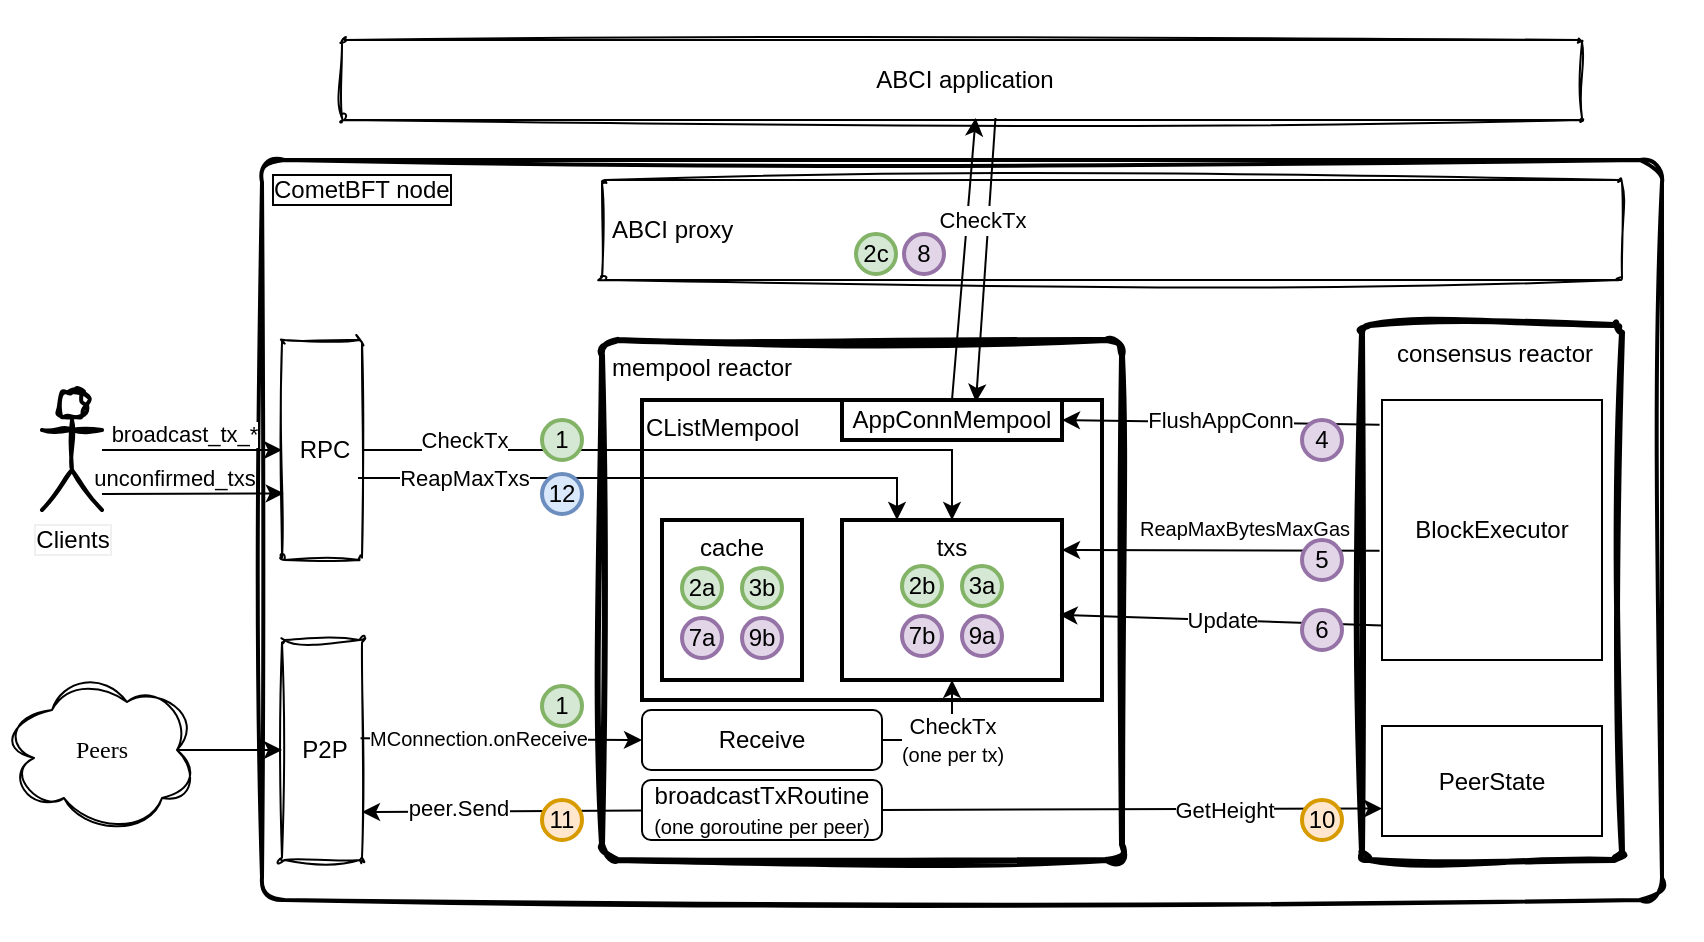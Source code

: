 <mxfile version="21.2.8" type="device" pages="3">
  <diagram name="reactor" id="nDd3NBu7DrzVwWjHYc_i">
    <mxGraphModel dx="969" dy="743" grid="1" gridSize="10" guides="1" tooltips="1" connect="1" arrows="1" fold="1" page="1" pageScale="1" pageWidth="1169" pageHeight="827" background="none" math="0" shadow="0">
      <root>
        <mxCell id="0" />
        <mxCell id="1" parent="0" />
        <mxCell id="KyxzpT4uo5lYn44TNEgI-22" value="" style="rounded=0;whiteSpace=wrap;html=1;strokeColor=none;" vertex="1" parent="1">
          <mxGeometry x="10" y="100" width="850" height="470" as="geometry" />
        </mxCell>
        <mxCell id="pB2ey-LSRrQnm8Ujkc_s-1" value="CometBFT node" style="rounded=1;whiteSpace=wrap;html=1;align=left;arcSize=3;verticalAlign=top;spacingLeft=3;fontSize=12;strokeWidth=2;labelBorderColor=default;sketch=1;curveFitting=1;jiggle=2;shadow=0;" parent="1" vertex="1">
          <mxGeometry x="140" y="180" width="700" height="370" as="geometry" />
        </mxCell>
        <mxCell id="pB2ey-LSRrQnm8Ujkc_s-3" value="consensus reactor" style="rounded=1;whiteSpace=wrap;html=1;align=center;arcSize=3;verticalAlign=top;spacingLeft=3;fontSize=12;sketch=1;curveFitting=1;jiggle=2;strokeWidth=3;" parent="1" vertex="1">
          <mxGeometry x="690" y="262.5" width="130" height="267.5" as="geometry" />
        </mxCell>
        <mxCell id="pB2ey-LSRrQnm8Ujkc_s-4" value="mempool reactor" style="rounded=1;whiteSpace=wrap;html=1;align=left;arcSize=3;verticalAlign=top;spacingLeft=3;fontSize=12;strokeWidth=3;sketch=1;curveFitting=1;jiggle=2;" parent="1" vertex="1">
          <mxGeometry x="310" y="270" width="260" height="260" as="geometry" />
        </mxCell>
        <mxCell id="pB2ey-LSRrQnm8Ujkc_s-5" value="ABCI proxy" style="rounded=1;whiteSpace=wrap;html=1;align=left;arcSize=3;verticalAlign=middle;spacingLeft=3;fontSize=12;sketch=1;curveFitting=1;jiggle=2;" parent="1" vertex="1">
          <mxGeometry x="310" y="190" width="510" height="50" as="geometry" />
        </mxCell>
        <mxCell id="pB2ey-LSRrQnm8Ujkc_s-6" value="ABCI application" style="rounded=1;whiteSpace=wrap;html=1;align=center;arcSize=3;verticalAlign=middle;spacingLeft=3;fontSize=12;sketch=1;curveFitting=1;jiggle=2;" parent="1" vertex="1">
          <mxGeometry x="180" y="120" width="620" height="40" as="geometry" />
        </mxCell>
        <mxCell id="pB2ey-LSRrQnm8Ujkc_s-7" value="P2P" style="rounded=1;whiteSpace=wrap;html=1;align=center;arcSize=3;verticalAlign=middle;spacingLeft=3;fontSize=12;sketch=1;curveFitting=1;jiggle=2;" parent="1" vertex="1">
          <mxGeometry x="150" y="420" width="40" height="110" as="geometry" />
        </mxCell>
        <mxCell id="pB2ey-LSRrQnm8Ujkc_s-15" value="" style="edgeStyle=none;rounded=0;orthogonalLoop=1;jettySize=auto;html=1;exitX=0.982;exitY=0.447;exitDx=0;exitDy=0;entryX=0;entryY=0.5;entryDx=0;entryDy=0;fontSize=12;exitPerimeter=0;" parent="1" source="pB2ey-LSRrQnm8Ujkc_s-7" target="KyxzpT4uo5lYn44TNEgI-46" edge="1">
          <mxGeometry x="-0.28" y="9" relative="1" as="geometry">
            <mxPoint as="offset" />
          </mxGeometry>
        </mxCell>
        <mxCell id="KyxzpT4uo5lYn44TNEgI-58" value="&lt;font style=&quot;font-size: 10px;&quot;&gt;MConnection.onReceive&lt;/font&gt;" style="edgeLabel;html=1;align=center;verticalAlign=middle;resizable=0;points=[];" vertex="1" connectable="0" parent="pB2ey-LSRrQnm8Ujkc_s-15">
          <mxGeometry x="-0.172" y="1" relative="1" as="geometry">
            <mxPoint as="offset" />
          </mxGeometry>
        </mxCell>
        <mxCell id="pB2ey-LSRrQnm8Ujkc_s-8" value="RPC" style="rounded=1;whiteSpace=wrap;html=1;align=center;arcSize=3;verticalAlign=middle;spacingLeft=3;fontSize=12;sketch=1;curveFitting=1;jiggle=2;" parent="1" vertex="1">
          <mxGeometry x="150" y="270" width="40" height="110" as="geometry" />
        </mxCell>
        <mxCell id="8FoLAqfVMeJ-UtqlkAoW-15" value="BlockExecutor" style="rounded=0;whiteSpace=wrap;html=1;strokeWidth=1;fontSize=12;verticalAlign=middle;" parent="1" vertex="1">
          <mxGeometry x="700" y="300" width="110" height="130" as="geometry" />
        </mxCell>
        <mxCell id="3" style="edgeStyle=none;html=1;exitX=0.875;exitY=0.5;exitDx=0;exitDy=0;exitPerimeter=0;" parent="1" source="8FoLAqfVMeJ-UtqlkAoW-21" target="pB2ey-LSRrQnm8Ujkc_s-7" edge="1">
          <mxGeometry relative="1" as="geometry" />
        </mxCell>
        <mxCell id="8FoLAqfVMeJ-UtqlkAoW-21" value="Peers" style="ellipse;shape=cloud;whiteSpace=wrap;html=1;sketch=1;strokeWidth=1;fontFamily=Verdana;fontSize=12;curveFitting=1;jiggle=2;shadow=0;" parent="1" vertex="1">
          <mxGeometry x="10" y="435" width="100" height="80" as="geometry" />
        </mxCell>
        <mxCell id="Z-3TX97-roezh0WDLD0L-6" value="1" style="ellipse;whiteSpace=wrap;html=1;aspect=fixed;sketch=0;strokeWidth=2;fontSize=12;fillColor=#d5e8d4;strokeColor=#82b366;fontStyle=0;fontColor=#000000;" parent="1" vertex="1">
          <mxGeometry x="280" y="443" width="20" height="20" as="geometry" />
        </mxCell>
        <mxCell id="2" style="edgeStyle=none;html=1;" parent="1" source="Z-3TX97-roezh0WDLD0L-26" target="pB2ey-LSRrQnm8Ujkc_s-8" edge="1">
          <mxGeometry relative="1" as="geometry" />
        </mxCell>
        <mxCell id="KyxzpT4uo5lYn44TNEgI-14" value="broadcast_tx_*" style="edgeLabel;html=1;align=center;verticalAlign=middle;resizable=0;points=[];" vertex="1" connectable="0" parent="2">
          <mxGeometry x="-0.435" y="1" relative="1" as="geometry">
            <mxPoint x="15" y="-7" as="offset" />
          </mxGeometry>
        </mxCell>
        <mxCell id="KyxzpT4uo5lYn44TNEgI-12" style="rounded=0;orthogonalLoop=1;jettySize=auto;html=1;entryX=0.022;entryY=0.697;entryDx=0;entryDy=0;entryPerimeter=0;" edge="1" parent="1" target="pB2ey-LSRrQnm8Ujkc_s-8">
          <mxGeometry relative="1" as="geometry">
            <mxPoint x="60" y="347" as="sourcePoint" />
          </mxGeometry>
        </mxCell>
        <mxCell id="KyxzpT4uo5lYn44TNEgI-13" value="unconfirmed_txs" style="edgeLabel;html=1;align=center;verticalAlign=middle;resizable=0;points=[];" vertex="1" connectable="0" parent="KyxzpT4uo5lYn44TNEgI-12">
          <mxGeometry x="-0.19" y="1" relative="1" as="geometry">
            <mxPoint x="-1" y="-7" as="offset" />
          </mxGeometry>
        </mxCell>
        <mxCell id="Z-3TX97-roezh0WDLD0L-26" value="&lt;font style=&quot;font-size: 12px;&quot;&gt;Clients&lt;/font&gt;" style="shape=umlActor;verticalLabelPosition=bottom;verticalAlign=top;html=1;outlineConnect=0;fontSize=10;labelBorderColor=#F0F0F0;labelBackgroundColor=default;sketch=1;curveFitting=1;jiggle=2;strokeWidth=2;perimeterSpacing=0;shadow=0;" parent="1" vertex="1">
          <mxGeometry x="30" y="295" width="30" height="60" as="geometry" />
        </mxCell>
        <mxCell id="Z-3TX97-roezh0WDLD0L-12" style="edgeStyle=none;rounded=0;orthogonalLoop=1;jettySize=auto;html=1;entryX=0.609;entryY=0.05;entryDx=0;entryDy=0;exitX=0.527;exitY=0.975;exitDx=0;exitDy=0;exitPerimeter=0;entryPerimeter=0;" parent="1" source="pB2ey-LSRrQnm8Ujkc_s-6" target="8FoLAqfVMeJ-UtqlkAoW-5" edge="1">
          <mxGeometry relative="1" as="geometry" />
        </mxCell>
        <mxCell id="KyxzpT4uo5lYn44TNEgI-25" value="" style="group" vertex="1" connectable="0" parent="1">
          <mxGeometry x="330" y="300" width="230" height="150" as="geometry" />
        </mxCell>
        <mxCell id="8FoLAqfVMeJ-UtqlkAoW-2" value="CListMempool" style="rounded=0;whiteSpace=wrap;html=1;strokeWidth=2;fontSize=12;verticalAlign=top;align=left;" parent="KyxzpT4uo5lYn44TNEgI-25" vertex="1">
          <mxGeometry width="230" height="150" as="geometry" />
        </mxCell>
        <mxCell id="8FoLAqfVMeJ-UtqlkAoW-5" value="AppConnMempool" style="rounded=0;whiteSpace=wrap;html=1;sketch=0;strokeWidth=2;fontSize=12;" parent="KyxzpT4uo5lYn44TNEgI-25" vertex="1">
          <mxGeometry x="100" width="110" height="20" as="geometry" />
        </mxCell>
        <mxCell id="KyxzpT4uo5lYn44TNEgI-23" value="" style="group" vertex="1" connectable="0" parent="KyxzpT4uo5lYn44TNEgI-25">
          <mxGeometry x="10" y="60" width="70" height="80" as="geometry" />
        </mxCell>
        <mxCell id="8FoLAqfVMeJ-UtqlkAoW-4" value="cache" style="rounded=0;whiteSpace=wrap;html=1;sketch=0;strokeWidth=2;fontSize=12;verticalAlign=top;" parent="KyxzpT4uo5lYn44TNEgI-23" vertex="1">
          <mxGeometry width="70" height="80" as="geometry" />
        </mxCell>
        <mxCell id="8FoLAqfVMeJ-UtqlkAoW-13" value="2a" style="ellipse;whiteSpace=wrap;html=1;aspect=fixed;sketch=0;strokeWidth=2;fontSize=12;fillColor=#d5e8d4;strokeColor=#82b366;fontStyle=0;fontColor=#000000;" parent="KyxzpT4uo5lYn44TNEgI-23" vertex="1">
          <mxGeometry x="10" y="24" width="20" height="20" as="geometry" />
        </mxCell>
        <mxCell id="Z-3TX97-roezh0WDLD0L-11" value="3b" style="ellipse;whiteSpace=wrap;html=1;aspect=fixed;sketch=0;strokeWidth=2;fontSize=12;fillColor=#d5e8d4;strokeColor=#82b366;fontStyle=0;fontColor=#000000;" parent="KyxzpT4uo5lYn44TNEgI-23" vertex="1">
          <mxGeometry x="40" y="24" width="20" height="20" as="geometry" />
        </mxCell>
        <mxCell id="Z-3TX97-roezh0WDLD0L-23" value="7a" style="ellipse;whiteSpace=wrap;html=1;aspect=fixed;sketch=0;strokeWidth=2;fontSize=12;fillColor=#e1d5e7;strokeColor=#9673a6;fontStyle=0;fontColor=#000000;" parent="KyxzpT4uo5lYn44TNEgI-23" vertex="1">
          <mxGeometry x="10" y="49" width="20" height="20" as="geometry" />
        </mxCell>
        <mxCell id="Z-3TX97-roezh0WDLD0L-30" value="9b" style="ellipse;whiteSpace=wrap;html=1;aspect=fixed;sketch=0;strokeWidth=2;fontSize=12;fillColor=#e1d5e7;strokeColor=#9673a6;fontStyle=0;fontColor=#000000;" parent="KyxzpT4uo5lYn44TNEgI-23" vertex="1">
          <mxGeometry x="40" y="49" width="20" height="20" as="geometry" />
        </mxCell>
        <mxCell id="KyxzpT4uo5lYn44TNEgI-24" value="" style="group" vertex="1" connectable="0" parent="KyxzpT4uo5lYn44TNEgI-25">
          <mxGeometry x="100" y="60" width="110" height="80" as="geometry" />
        </mxCell>
        <mxCell id="8FoLAqfVMeJ-UtqlkAoW-3" value="txs" style="rounded=0;whiteSpace=wrap;html=1;sketch=0;strokeWidth=2;fontSize=12;verticalAlign=top;" parent="KyxzpT4uo5lYn44TNEgI-24" vertex="1">
          <mxGeometry width="110" height="80" as="geometry" />
        </mxCell>
        <mxCell id="8FoLAqfVMeJ-UtqlkAoW-14" value="3a" style="ellipse;whiteSpace=wrap;html=1;aspect=fixed;sketch=0;strokeWidth=2;fontSize=12;fillColor=#d5e8d4;strokeColor=#82b366;fontStyle=0;fontColor=#000000;" parent="KyxzpT4uo5lYn44TNEgI-24" vertex="1">
          <mxGeometry x="60" y="23" width="20" height="20" as="geometry" />
        </mxCell>
        <mxCell id="Z-3TX97-roezh0WDLD0L-8" value="2b" style="ellipse;whiteSpace=wrap;html=1;aspect=fixed;sketch=0;strokeWidth=2;fontSize=12;fillColor=#d5e8d4;strokeColor=#82b366;fontStyle=0;fontColor=#000000;" parent="KyxzpT4uo5lYn44TNEgI-24" vertex="1">
          <mxGeometry x="30" y="23" width="20" height="20" as="geometry" />
        </mxCell>
        <mxCell id="Z-3TX97-roezh0WDLD0L-16" value="7b" style="ellipse;whiteSpace=wrap;html=1;aspect=fixed;sketch=0;strokeWidth=2;fontSize=12;fillColor=#e1d5e7;strokeColor=#9673a6;fontStyle=0;fontColor=#000000;" parent="KyxzpT4uo5lYn44TNEgI-24" vertex="1">
          <mxGeometry x="30" y="48" width="20" height="20" as="geometry" />
        </mxCell>
        <mxCell id="Z-3TX97-roezh0WDLD0L-18" value="9a" style="ellipse;whiteSpace=wrap;html=1;aspect=fixed;sketch=0;strokeWidth=2;fontSize=12;fillColor=#e1d5e7;strokeColor=#9673a6;fontStyle=0;fontColor=#000000;" parent="KyxzpT4uo5lYn44TNEgI-24" vertex="1">
          <mxGeometry x="60" y="48" width="20" height="20" as="geometry" />
        </mxCell>
        <mxCell id="KyxzpT4uo5lYn44TNEgI-53" style="edgeStyle=orthogonalEdgeStyle;rounded=0;orthogonalLoop=1;jettySize=auto;html=1;exitX=0.5;exitY=1;exitDx=0;exitDy=0;" edge="1" parent="KyxzpT4uo5lYn44TNEgI-24" source="8FoLAqfVMeJ-UtqlkAoW-3" target="8FoLAqfVMeJ-UtqlkAoW-3">
          <mxGeometry relative="1" as="geometry" />
        </mxCell>
        <mxCell id="KyxzpT4uo5lYn44TNEgI-28" value="" style="group" vertex="1" connectable="0" parent="1">
          <mxGeometry x="437" y="217" width="44" height="20" as="geometry" />
        </mxCell>
        <mxCell id="8FoLAqfVMeJ-UtqlkAoW-12" value="2c" style="ellipse;whiteSpace=wrap;html=1;aspect=fixed;sketch=0;strokeWidth=2;fontSize=12;fillColor=#d5e8d4;strokeColor=#82b366;fontStyle=0;fontColor=#000000;" parent="KyxzpT4uo5lYn44TNEgI-28" vertex="1">
          <mxGeometry width="20" height="20" as="geometry" />
        </mxCell>
        <mxCell id="Z-3TX97-roezh0WDLD0L-17" value="8" style="ellipse;whiteSpace=wrap;html=1;aspect=fixed;sketch=0;strokeWidth=2;fontSize=12;fillColor=#e1d5e7;strokeColor=#9673a6;fontStyle=0;fontColor=#000000;" parent="KyxzpT4uo5lYn44TNEgI-28" vertex="1">
          <mxGeometry x="24" width="20" height="20" as="geometry" />
        </mxCell>
        <mxCell id="pB2ey-LSRrQnm8Ujkc_s-20" value="&lt;font style=&quot;font-size: 11px;&quot;&gt;CheckTx&lt;/font&gt;" style="edgeStyle=none;rounded=0;orthogonalLoop=1;jettySize=auto;html=1;exitX=0.5;exitY=0;exitDx=0;exitDy=0;entryX=0.511;entryY=0.975;entryDx=0;entryDy=0;fontSize=12;entryPerimeter=0;labelBackgroundColor=default;" parent="KyxzpT4uo5lYn44TNEgI-28" source="8FoLAqfVMeJ-UtqlkAoW-5" target="pB2ey-LSRrQnm8Ujkc_s-6" edge="1">
          <mxGeometry x="0.285" y="-7" relative="1" as="geometry">
            <mxPoint as="offset" />
          </mxGeometry>
        </mxCell>
        <mxCell id="KyxzpT4uo5lYn44TNEgI-29" value="" style="group" vertex="1" connectable="0" parent="1">
          <mxGeometry x="280" y="310" width="20" height="20" as="geometry" />
        </mxCell>
        <mxCell id="Z-3TX97-roezh0WDLD0L-5" style="rounded=0;orthogonalLoop=1;jettySize=auto;html=1;exitX=1;exitY=0.5;exitDx=0;exitDy=0;entryX=0.5;entryY=0;entryDx=0;entryDy=0;edgeStyle=orthogonalEdgeStyle;" parent="KyxzpT4uo5lYn44TNEgI-29" source="pB2ey-LSRrQnm8Ujkc_s-8" target="8FoLAqfVMeJ-UtqlkAoW-3" edge="1">
          <mxGeometry relative="1" as="geometry" />
        </mxCell>
        <mxCell id="Z-3TX97-roezh0WDLD0L-28" value="&lt;font style=&quot;font-size: 11px;&quot;&gt;CheckTx&lt;/font&gt;" style="edgeLabel;html=1;align=center;verticalAlign=middle;resizable=0;points=[];fontSize=10;" parent="Z-3TX97-roezh0WDLD0L-5" vertex="1" connectable="0">
          <mxGeometry x="-0.114" y="-2" relative="1" as="geometry">
            <mxPoint x="-95" y="-7" as="offset" />
          </mxGeometry>
        </mxCell>
        <mxCell id="8FoLAqfVMeJ-UtqlkAoW-9" value="&lt;font color=&quot;#000000&quot;&gt;1&lt;/font&gt;" style="ellipse;whiteSpace=wrap;html=1;aspect=fixed;sketch=0;strokeWidth=2;fontSize=12;fillColor=#d5e8d4;strokeColor=#82b366;fontStyle=0" parent="KyxzpT4uo5lYn44TNEgI-29" vertex="1">
          <mxGeometry width="20" height="20" as="geometry" />
        </mxCell>
        <mxCell id="KyxzpT4uo5lYn44TNEgI-30" value="" style="group" vertex="1" connectable="0" parent="1">
          <mxGeometry x="280" y="339" width="177" height="21" as="geometry" />
        </mxCell>
        <mxCell id="KyxzpT4uo5lYn44TNEgI-10" style="edgeStyle=orthogonalEdgeStyle;rounded=0;orthogonalLoop=1;jettySize=auto;html=1;entryX=0.25;entryY=0;entryDx=0;entryDy=0;" edge="1" parent="KyxzpT4uo5lYn44TNEgI-30" target="8FoLAqfVMeJ-UtqlkAoW-3">
          <mxGeometry relative="1" as="geometry">
            <mxPoint x="-92" as="sourcePoint" />
            <Array as="points">
              <mxPoint x="177" />
            </Array>
          </mxGeometry>
        </mxCell>
        <mxCell id="KyxzpT4uo5lYn44TNEgI-11" value="&lt;font style=&quot;font-size: 11px;&quot;&gt;ReapMaxTxs&lt;/font&gt;" style="edgeLabel;html=1;align=center;verticalAlign=middle;resizable=0;points=[];labelBackgroundColor=default;" vertex="1" connectable="0" parent="KyxzpT4uo5lYn44TNEgI-10">
          <mxGeometry x="-0.309" y="1" relative="1" as="geometry">
            <mxPoint x="-48" y="1" as="offset" />
          </mxGeometry>
        </mxCell>
        <mxCell id="KyxzpT4uo5lYn44TNEgI-19" value="12" style="ellipse;whiteSpace=wrap;html=1;aspect=fixed;sketch=0;strokeWidth=2;fontSize=12;fillColor=#dae8fc;strokeColor=#6c8ebf;fontStyle=0;" vertex="1" parent="KyxzpT4uo5lYn44TNEgI-30">
          <mxGeometry y="-2" width="20" height="20" as="geometry" />
        </mxCell>
        <mxCell id="KyxzpT4uo5lYn44TNEgI-35" style="rounded=0;orthogonalLoop=1;jettySize=auto;html=1;exitX=1;exitY=0.5;exitDx=0;exitDy=0;entryX=0;entryY=0.75;entryDx=0;entryDy=0;" edge="1" parent="1" source="KyxzpT4uo5lYn44TNEgI-31" target="KyxzpT4uo5lYn44TNEgI-32">
          <mxGeometry relative="1" as="geometry" />
        </mxCell>
        <mxCell id="KyxzpT4uo5lYn44TNEgI-54" value="GetHeight" style="edgeLabel;html=1;align=center;verticalAlign=middle;resizable=0;points=[];" vertex="1" connectable="0" parent="KyxzpT4uo5lYn44TNEgI-35">
          <mxGeometry x="0.122" y="1" relative="1" as="geometry">
            <mxPoint x="30" y="1" as="offset" />
          </mxGeometry>
        </mxCell>
        <mxCell id="KyxzpT4uo5lYn44TNEgI-31" value="broadcastTxRoutine&lt;br&gt;&lt;font style=&quot;font-size: 10px;&quot;&gt;(one goroutine per peer)&lt;/font&gt;" style="rounded=1;whiteSpace=wrap;html=1;strokeWidth=1;fontSize=12;perimeterSpacing=0;" vertex="1" parent="1">
          <mxGeometry x="330" y="490" width="120" height="30" as="geometry" />
        </mxCell>
        <mxCell id="pB2ey-LSRrQnm8Ujkc_s-13" style="rounded=0;orthogonalLoop=1;jettySize=auto;html=1;fontSize=12;" parent="1" source="KyxzpT4uo5lYn44TNEgI-31" edge="1">
          <mxGeometry relative="1" as="geometry">
            <mxPoint x="190" y="506" as="targetPoint" />
          </mxGeometry>
        </mxCell>
        <mxCell id="KyxzpT4uo5lYn44TNEgI-57" value="peer.Send" style="edgeLabel;html=1;align=center;verticalAlign=middle;resizable=0;points=[];" vertex="1" connectable="0" parent="pB2ey-LSRrQnm8Ujkc_s-13">
          <mxGeometry x="0.315" y="-2" relative="1" as="geometry">
            <mxPoint as="offset" />
          </mxGeometry>
        </mxCell>
        <mxCell id="KyxzpT4uo5lYn44TNEgI-32" value="PeerState" style="rounded=0;whiteSpace=wrap;html=1;strokeWidth=1;fontSize=12;verticalAlign=middle;" vertex="1" parent="1">
          <mxGeometry x="700" y="463" width="110" height="55" as="geometry" />
        </mxCell>
        <mxCell id="pB2ey-LSRrQnm8Ujkc_s-10" value="&lt;font style=&quot;font-size: 10px;&quot;&gt;ReapMaxBytesMaxGas&lt;br&gt;&lt;/font&gt;" style="rounded=0;orthogonalLoop=1;jettySize=auto;html=1;fontSize=12;labelBackgroundColor=default;exitX=-0.011;exitY=0.58;exitDx=0;exitDy=0;exitPerimeter=0;" parent="1" source="8FoLAqfVMeJ-UtqlkAoW-15" edge="1">
          <mxGeometry x="-0.142" y="-11" relative="1" as="geometry">
            <mxPoint as="offset" />
            <mxPoint x="700" y="403" as="sourcePoint" />
            <mxPoint x="540" y="375" as="targetPoint" />
          </mxGeometry>
        </mxCell>
        <mxCell id="KyxzpT4uo5lYn44TNEgI-36" value="" style="group" vertex="1" connectable="0" parent="1">
          <mxGeometry x="660" y="405" width="20" height="20" as="geometry" />
        </mxCell>
        <mxCell id="pB2ey-LSRrQnm8Ujkc_s-11" value="&lt;font style=&quot;font-size: 11px;&quot;&gt;Update&lt;/font&gt;" style="rounded=0;orthogonalLoop=1;jettySize=auto;html=1;entryX=0.989;entryY=0.593;entryDx=0;entryDy=0;fontSize=12;exitX=0;exitY=0.867;exitDx=0;exitDy=0;exitPerimeter=0;entryPerimeter=0;" parent="KyxzpT4uo5lYn44TNEgI-36" source="8FoLAqfVMeJ-UtqlkAoW-15" target="8FoLAqfVMeJ-UtqlkAoW-3" edge="1">
          <mxGeometry x="0.0" relative="1" as="geometry">
            <mxPoint as="offset" />
            <mxPoint x="57.5" y="-5" as="sourcePoint" />
          </mxGeometry>
        </mxCell>
        <mxCell id="Z-3TX97-roezh0WDLD0L-14" value="6" style="ellipse;whiteSpace=wrap;html=1;aspect=fixed;sketch=0;strokeWidth=2;fontSize=12;fillColor=#e1d5e7;strokeColor=#9673a6;fontStyle=0;fontColor=#000000;" parent="KyxzpT4uo5lYn44TNEgI-36" vertex="1">
          <mxGeometry width="20" height="20" as="geometry" />
        </mxCell>
        <mxCell id="Z-3TX97-roezh0WDLD0L-25" value="11" style="ellipse;whiteSpace=wrap;html=1;aspect=fixed;sketch=0;strokeWidth=2;fontSize=12;fillColor=#ffe6cc;strokeColor=#d79b00;fontStyle=0;fontColor=#000000;" parent="1" vertex="1">
          <mxGeometry x="280" y="500" width="20" height="20" as="geometry" />
        </mxCell>
        <mxCell id="KyxzpT4uo5lYn44TNEgI-39" value="10" style="ellipse;whiteSpace=wrap;html=1;aspect=fixed;sketch=0;strokeWidth=2;fontSize=12;fillColor=#ffe6cc;strokeColor=#d79b00;fontStyle=0;fontColor=#000000;" vertex="1" parent="1">
          <mxGeometry x="660" y="500" width="20" height="20" as="geometry" />
        </mxCell>
        <mxCell id="KyxzpT4uo5lYn44TNEgI-4" value="FlushAppConn" style="rounded=0;orthogonalLoop=1;jettySize=auto;html=1;exitX=-0.011;exitY=0.095;exitDx=0;exitDy=0;entryX=1;entryY=0.5;entryDx=0;entryDy=0;exitPerimeter=0;" edge="1" parent="1" source="8FoLAqfVMeJ-UtqlkAoW-15" target="8FoLAqfVMeJ-UtqlkAoW-5">
          <mxGeometry x="0.004" y="-1" relative="1" as="geometry">
            <mxPoint as="offset" />
          </mxGeometry>
        </mxCell>
        <mxCell id="Z-3TX97-roezh0WDLD0L-27" value="5" style="ellipse;whiteSpace=wrap;html=1;aspect=fixed;sketch=0;strokeWidth=2;fontSize=12;fillColor=#e1d5e7;strokeColor=#9673a6;fontStyle=0;fontColor=#000000;" parent="1" vertex="1">
          <mxGeometry x="660" y="370" width="20" height="20" as="geometry" />
        </mxCell>
        <mxCell id="KyxzpT4uo5lYn44TNEgI-51" style="edgeStyle=orthogonalEdgeStyle;rounded=0;orthogonalLoop=1;jettySize=auto;html=1;exitX=1;exitY=0.5;exitDx=0;exitDy=0;entryX=0.5;entryY=1;entryDx=0;entryDy=0;" edge="1" parent="1" source="KyxzpT4uo5lYn44TNEgI-46" target="8FoLAqfVMeJ-UtqlkAoW-3">
          <mxGeometry relative="1" as="geometry" />
        </mxCell>
        <mxCell id="KyxzpT4uo5lYn44TNEgI-52" value="&lt;font style=&quot;&quot;&gt;CheckTx&lt;br&gt;&lt;font style=&quot;font-size: 10px;&quot;&gt;(one per tx)&lt;/font&gt;&lt;br&gt;&lt;/font&gt;" style="edgeLabel;html=1;align=center;verticalAlign=middle;resizable=0;points=[];" vertex="1" connectable="0" parent="KyxzpT4uo5lYn44TNEgI-51">
          <mxGeometry x="0.182" y="3" relative="1" as="geometry">
            <mxPoint x="3" y="3" as="offset" />
          </mxGeometry>
        </mxCell>
        <mxCell id="KyxzpT4uo5lYn44TNEgI-46" value="Receive" style="rounded=1;whiteSpace=wrap;html=1;strokeWidth=1;fontSize=12;perimeterSpacing=0;" vertex="1" parent="1">
          <mxGeometry x="330" y="455" width="120" height="30" as="geometry" />
        </mxCell>
        <mxCell id="KyxzpT4uo5lYn44TNEgI-60" value="4" style="ellipse;whiteSpace=wrap;html=1;aspect=fixed;sketch=0;strokeWidth=2;fontSize=12;fillColor=#e1d5e7;strokeColor=#9673a6;fontStyle=0;fontColor=#000000;" vertex="1" parent="1">
          <mxGeometry x="660" y="310" width="20" height="20" as="geometry" />
        </mxCell>
      </root>
    </mxGraphModel>
  </diagram>
  <diagram name="calls" id="iD7Zx1Mv8fKuaNjQjTbm">
    <mxGraphModel dx="2603" dy="771" grid="1" gridSize="10" guides="1" tooltips="1" connect="1" arrows="1" fold="1" page="1" pageScale="1" pageWidth="1169" pageHeight="827" math="0" shadow="0">
      <root>
        <mxCell id="MavVJenP02dEUgZMDQmm-0" />
        <mxCell id="MavVJenP02dEUgZMDQmm-1" parent="MavVJenP02dEUgZMDQmm-0" />
        <mxCell id="rkmamWfNRLg2-UoyodfR-4" value="switch" style="swimlane;whiteSpace=wrap;html=1;startSize=23;strokeWidth=2;strokeColor=#FF3399;" parent="MavVJenP02dEUgZMDQmm-1" vertex="1">
          <mxGeometry x="90" y="580" width="310" height="470" as="geometry" />
        </mxCell>
        <mxCell id="MavVJenP02dEUgZMDQmm-41" value="conS" style="rounded=1;whiteSpace=wrap;html=1;dashed=1;" parent="rkmamWfNRLg2-UoyodfR-4" vertex="1">
          <mxGeometry x="80" y="293.5" width="100" height="27" as="geometry" />
        </mxCell>
        <mxCell id="rkmamWfNRLg2-UoyodfR-2" value="blockchain reactor" style="swimlane;whiteSpace=wrap;html=1;startSize=23;strokeWidth=2;strokeColor=#3333FF;" parent="rkmamWfNRLg2-UoyodfR-4" vertex="1">
          <mxGeometry x="60" y="350" width="160" height="110" as="geometry" />
        </mxCell>
        <mxCell id="aBh8hX4nPhU3P_OIJ9VU-17" value="blockExec" style="rounded=1;whiteSpace=wrap;html=1;dashed=1;" parent="rkmamWfNRLg2-UoyodfR-2" vertex="1">
          <mxGeometry x="20" y="40" width="100" height="27" as="geometry" />
        </mxCell>
        <mxCell id="rkmamWfNRLg2-UoyodfR-0" value="mempool reactor (v0)" style="swimlane;whiteSpace=wrap;html=1;startSize=23;strokeWidth=2;strokeColor=#3333FF;" parent="rkmamWfNRLg2-UoyodfR-4" vertex="1">
          <mxGeometry x="60" y="40" width="150" height="160" as="geometry" />
        </mxCell>
        <mxCell id="MavVJenP02dEUgZMDQmm-44" value="config" style="rounded=1;whiteSpace=wrap;html=1;dashed=1;" parent="rkmamWfNRLg2-UoyodfR-0" vertex="1">
          <mxGeometry x="20" y="46" width="80" height="27" as="geometry" />
        </mxCell>
        <mxCell id="aBh8hX4nPhU3P_OIJ9VU-0" value="mempool" style="rounded=1;whiteSpace=wrap;html=1;dashed=1;" parent="rkmamWfNRLg2-UoyodfR-0" vertex="1">
          <mxGeometry x="20" y="84" width="80" height="27" as="geometry" />
        </mxCell>
        <mxCell id="aBh8hX4nPhU3P_OIJ9VU-1" value="ids" style="rounded=1;whiteSpace=wrap;html=1;dashed=1;" parent="rkmamWfNRLg2-UoyodfR-0" vertex="1">
          <mxGeometry x="20" y="120" width="80" height="27" as="geometry" />
        </mxCell>
        <mxCell id="MavVJenP02dEUgZMDQmm-29" value="mempool (v0)" style="swimlane;whiteSpace=wrap;html=1;strokeWidth=2;" parent="MavVJenP02dEUgZMDQmm-1" vertex="1">
          <mxGeometry x="610" y="490" width="210" height="300" as="geometry">
            <mxRectangle x="510" y="540" width="210" height="200" as="alternateBounds" />
          </mxGeometry>
        </mxCell>
        <mxCell id="MavVJenP02dEUgZMDQmm-30" value="MempoolConfig" style="swimlane;whiteSpace=wrap;html=1;" parent="MavVJenP02dEUgZMDQmm-29" vertex="1" collapsed="1">
          <mxGeometry x="10" y="30" width="120" height="30" as="geometry">
            <mxRectangle x="10" y="30" width="135" height="90" as="alternateBounds" />
          </mxGeometry>
        </mxCell>
        <mxCell id="MavVJenP02dEUgZMDQmm-31" value="CListMempool" style="swimlane;whiteSpace=wrap;html=1;" parent="MavVJenP02dEUgZMDQmm-29" vertex="1">
          <mxGeometry x="10" y="70" width="190" height="180" as="geometry">
            <mxRectangle x="10" y="70" width="120" height="30" as="alternateBounds" />
          </mxGeometry>
        </mxCell>
        <mxCell id="MavVJenP02dEUgZMDQmm-32" value="AppConnMempool" style="swimlane;whiteSpace=wrap;html=1;" parent="MavVJenP02dEUgZMDQmm-31" vertex="1">
          <mxGeometry x="15" y="30" width="145" height="40" as="geometry">
            <mxRectangle x="15" y="30" width="120" height="30" as="alternateBounds" />
          </mxGeometry>
        </mxCell>
        <mxCell id="MavVJenP02dEUgZMDQmm-33" value="txs" style="swimlane;whiteSpace=wrap;html=1;" parent="MavVJenP02dEUgZMDQmm-31" vertex="1">
          <mxGeometry x="15" y="80" width="145" height="40" as="geometry">
            <mxRectangle x="15" y="30" width="120" height="30" as="alternateBounds" />
          </mxGeometry>
        </mxCell>
        <mxCell id="MavVJenP02dEUgZMDQmm-34" value="TxCache" style="swimlane;whiteSpace=wrap;html=1;" parent="MavVJenP02dEUgZMDQmm-31" vertex="1">
          <mxGeometry x="15" y="130" width="145" height="40" as="geometry">
            <mxRectangle x="15" y="30" width="120" height="30" as="alternateBounds" />
          </mxGeometry>
        </mxCell>
        <mxCell id="MavVJenP02dEUgZMDQmm-35" value="mempoolIDs" style="swimlane;whiteSpace=wrap;html=1;" parent="MavVJenP02dEUgZMDQmm-29" vertex="1" collapsed="1">
          <mxGeometry x="10" y="263" width="120" height="30" as="geometry">
            <mxRectangle x="585" y="460" width="135" height="90" as="alternateBounds" />
          </mxGeometry>
        </mxCell>
        <mxCell id="MavVJenP02dEUgZMDQmm-39" style="rounded=0;orthogonalLoop=1;jettySize=auto;html=1;exitX=0.5;exitY=1;exitDx=0;exitDy=0;entryX=0.114;entryY=-0.003;entryDx=0;entryDy=0;endArrow=none;endFill=0;startArrow=oval;startFill=1;entryPerimeter=0;" parent="MavVJenP02dEUgZMDQmm-1" source="MavVJenP02dEUgZMDQmm-37" target="MavVJenP02dEUgZMDQmm-29" edge="1">
          <mxGeometry relative="1" as="geometry">
            <mxPoint x="470" y="527" as="targetPoint" />
          </mxGeometry>
        </mxCell>
        <mxCell id="aBh8hX4nPhU3P_OIJ9VU-24" value="Lock/Unlock, Update,&amp;nbsp;&lt;br&gt;ReapMaxBytesMaxGas, &lt;br&gt;FlushAppConn" style="edgeLabel;html=1;align=center;verticalAlign=middle;resizable=0;points=[];fontSize=11;fontFamily=Helvetica;fontColor=default;" parent="MavVJenP02dEUgZMDQmm-39" vertex="1" connectable="0">
          <mxGeometry x="-0.118" y="-1" relative="1" as="geometry">
            <mxPoint x="-2" y="19" as="offset" />
          </mxGeometry>
        </mxCell>
        <mxCell id="MavVJenP02dEUgZMDQmm-42" value="consensus/State" style="swimlane;whiteSpace=wrap;html=1;" parent="MavVJenP02dEUgZMDQmm-1" vertex="1">
          <mxGeometry x="600" y="830" width="130" height="120" as="geometry" />
        </mxCell>
        <mxCell id="rkmamWfNRLg2-UoyodfR-5" value="txNotifier" style="rounded=1;whiteSpace=wrap;html=1;dashed=1;" parent="MavVJenP02dEUgZMDQmm-42" vertex="1">
          <mxGeometry x="20" y="43" width="80" height="27" as="geometry" />
        </mxCell>
        <mxCell id="rkmamWfNRLg2-UoyodfR-1" value="consensus&amp;nbsp;reactor" style="swimlane;whiteSpace=wrap;html=1;startSize=23;strokeWidth=2;strokeColor=#3333FF;" parent="MavVJenP02dEUgZMDQmm-1" vertex="1">
          <mxGeometry x="150" y="800" width="150" height="110" as="geometry" />
        </mxCell>
        <mxCell id="rkmamWfNRLg2-UoyodfR-7" value="node" style="swimlane;whiteSpace=wrap;html=1;startSize=23;strokeWidth=2;strokeColor=#FF00FF;" parent="MavVJenP02dEUgZMDQmm-1" vertex="1">
          <mxGeometry x="90" y="211" width="310" height="203" as="geometry" />
        </mxCell>
        <mxCell id="rkmamWfNRLg2-UoyodfR-8" value="sw" style="rounded=1;whiteSpace=wrap;html=1;dashed=1;" parent="rkmamWfNRLg2-UoyodfR-7" vertex="1">
          <mxGeometry x="30" y="88" width="80" height="27" as="geometry" />
        </mxCell>
        <mxCell id="rkmamWfNRLg2-UoyodfR-9" value="mempool" style="rounded=1;whiteSpace=wrap;html=1;dashed=1;comic=0;" parent="rkmamWfNRLg2-UoyodfR-7" vertex="1">
          <mxGeometry x="30" y="39" width="80" height="27" as="geometry" />
        </mxCell>
        <mxCell id="rkmamWfNRLg2-UoyodfR-13" value="consensusState" style="rounded=1;whiteSpace=wrap;html=1;dashed=1;" parent="rkmamWfNRLg2-UoyodfR-7" vertex="1">
          <mxGeometry x="200" y="66" width="100" height="27" as="geometry" />
        </mxCell>
        <mxCell id="aBh8hX4nPhU3P_OIJ9VU-7" value="mempoolReactor" style="rounded=1;whiteSpace=wrap;html=1;dashed=1;" parent="rkmamWfNRLg2-UoyodfR-7" vertex="1">
          <mxGeometry x="30" y="142" width="100" height="27" as="geometry" />
        </mxCell>
        <mxCell id="aBh8hX4nPhU3P_OIJ9VU-22" value="..." style="rounded=1;whiteSpace=wrap;html=1;dashed=1;comic=0;" parent="rkmamWfNRLg2-UoyodfR-7" vertex="1">
          <mxGeometry x="210" y="169" width="80" height="27" as="geometry" />
        </mxCell>
        <mxCell id="aBh8hX4nPhU3P_OIJ9VU-28" value="transport" style="rounded=1;whiteSpace=wrap;html=1;dashed=1;fillStyle=solid;" parent="rkmamWfNRLg2-UoyodfR-7" vertex="1">
          <mxGeometry x="130" y="109" width="80" height="27" as="geometry" />
        </mxCell>
        <mxCell id="rkmamWfNRLg2-UoyodfR-11" style="edgeStyle=none;rounded=0;orthogonalLoop=1;jettySize=auto;html=1;exitX=0.5;exitY=1;exitDx=0;exitDy=0;entryX=0.297;entryY=-0.002;entryDx=0;entryDy=0;entryPerimeter=0;endArrow=none;endFill=0;startArrow=oval;startFill=1;" parent="MavVJenP02dEUgZMDQmm-1" source="rkmamWfNRLg2-UoyodfR-8" target="rkmamWfNRLg2-UoyodfR-4" edge="1">
          <mxGeometry relative="1" as="geometry" />
        </mxCell>
        <mxCell id="rkmamWfNRLg2-UoyodfR-12" style="edgeStyle=none;rounded=0;orthogonalLoop=1;jettySize=auto;html=1;exitX=1;exitY=0.5;exitDx=0;exitDy=0;endArrow=none;endFill=0;startArrow=oval;startFill=1;" parent="MavVJenP02dEUgZMDQmm-1" source="rkmamWfNRLg2-UoyodfR-9" target="MavVJenP02dEUgZMDQmm-29" edge="1">
          <mxGeometry relative="1" as="geometry" />
        </mxCell>
        <mxCell id="MavVJenP02dEUgZMDQmm-43" style="edgeStyle=none;rounded=0;orthogonalLoop=1;jettySize=auto;html=1;exitX=1;exitY=0.5;exitDx=0;exitDy=0;endArrow=none;endFill=0;startArrow=oval;startFill=1;entryX=0;entryY=0.5;entryDx=0;entryDy=0;" parent="MavVJenP02dEUgZMDQmm-1" source="MavVJenP02dEUgZMDQmm-44" target="MavVJenP02dEUgZMDQmm-30" edge="1">
          <mxGeometry relative="1" as="geometry" />
        </mxCell>
        <mxCell id="MavVJenP02dEUgZMDQmm-40" style="edgeStyle=none;rounded=0;orthogonalLoop=1;jettySize=auto;html=1;exitX=1;exitY=0.5;exitDx=0;exitDy=0;startArrow=oval;endArrow=none;endFill=0;startFill=1;" parent="MavVJenP02dEUgZMDQmm-1" source="MavVJenP02dEUgZMDQmm-41" target="MavVJenP02dEUgZMDQmm-42" edge="1">
          <mxGeometry relative="1" as="geometry" />
        </mxCell>
        <mxCell id="aBh8hX4nPhU3P_OIJ9VU-3" style="edgeStyle=none;rounded=0;orthogonalLoop=1;jettySize=auto;html=1;exitX=1;exitY=0.5;exitDx=0;exitDy=0;endArrow=none;endFill=0;startArrow=oval;startFill=1;entryX=0;entryY=0.5;entryDx=0;entryDy=0;" parent="MavVJenP02dEUgZMDQmm-1" source="aBh8hX4nPhU3P_OIJ9VU-0" target="MavVJenP02dEUgZMDQmm-31" edge="1">
          <mxGeometry relative="1" as="geometry">
            <mxPoint x="260" y="633.5" as="sourcePoint" />
            <mxPoint x="490" y="582" as="targetPoint" />
          </mxGeometry>
        </mxCell>
        <mxCell id="aBh8hX4nPhU3P_OIJ9VU-30" value="CheckTx" style="edgeLabel;html=1;align=center;verticalAlign=middle;resizable=0;points=[];fontSize=11;fontFamily=Helvetica;fontColor=default;" parent="aBh8hX4nPhU3P_OIJ9VU-3" vertex="1" connectable="0">
          <mxGeometry x="0.12" y="1" relative="1" as="geometry">
            <mxPoint as="offset" />
          </mxGeometry>
        </mxCell>
        <mxCell id="aBh8hX4nPhU3P_OIJ9VU-4" style="edgeStyle=none;rounded=0;orthogonalLoop=1;jettySize=auto;html=1;exitX=1;exitY=0.5;exitDx=0;exitDy=0;endArrow=none;endFill=0;startArrow=oval;startFill=1;entryX=0;entryY=0.5;entryDx=0;entryDy=0;" parent="MavVJenP02dEUgZMDQmm-1" source="aBh8hX4nPhU3P_OIJ9VU-1" target="MavVJenP02dEUgZMDQmm-35" edge="1">
          <mxGeometry relative="1" as="geometry">
            <mxPoint x="260" y="673.5" as="sourcePoint" />
            <mxPoint x="490" y="697" as="targetPoint" />
          </mxGeometry>
        </mxCell>
        <mxCell id="aBh8hX4nPhU3P_OIJ9VU-31" value="GetForPeer" style="edgeLabel;html=1;align=center;verticalAlign=middle;resizable=0;points=[];fontSize=11;fontFamily=Helvetica;fontColor=default;" parent="aBh8hX4nPhU3P_OIJ9VU-4" vertex="1" connectable="0">
          <mxGeometry x="-0.184" y="-1" relative="1" as="geometry">
            <mxPoint as="offset" />
          </mxGeometry>
        </mxCell>
        <mxCell id="rkmamWfNRLg2-UoyodfR-6" style="edgeStyle=none;rounded=0;orthogonalLoop=1;jettySize=auto;html=1;exitX=0.5;exitY=0;exitDx=0;exitDy=0;endArrow=none;endFill=0;startArrow=oval;startFill=1;entryX=0.5;entryY=1;entryDx=0;entryDy=0;" parent="MavVJenP02dEUgZMDQmm-1" source="rkmamWfNRLg2-UoyodfR-5" target="MavVJenP02dEUgZMDQmm-29" edge="1">
          <mxGeometry relative="1" as="geometry">
            <mxPoint x="670" y="773" as="targetPoint" />
          </mxGeometry>
        </mxCell>
        <mxCell id="aBh8hX4nPhU3P_OIJ9VU-33" value="TxsAvailable" style="edgeLabel;html=1;align=center;verticalAlign=middle;resizable=0;points=[];fontSize=11;fontFamily=Helvetica;fontColor=default;" parent="rkmamWfNRLg2-UoyodfR-6" vertex="1" connectable="0">
          <mxGeometry x="0.449" relative="1" as="geometry">
            <mxPoint as="offset" />
          </mxGeometry>
        </mxCell>
        <mxCell id="aBh8hX4nPhU3P_OIJ9VU-5" value="only used by ConfigureRPC to set the Environment, and for testing" style="shape=callout;whiteSpace=wrap;html=1;perimeter=calloutPerimeter;strokeWidth=0;position2=0.87;rotation=0;fillColor=#fff2cc;strokeColor=#d6b656;size=50;position=0.6;base=9;comic=0;noLabel=0;labelPadding=0;direction=north;" parent="MavVJenP02dEUgZMDQmm-1" vertex="1">
          <mxGeometry x="-50" y="260" width="170" height="50" as="geometry" />
        </mxCell>
        <mxCell id="aBh8hX4nPhU3P_OIJ9VU-9" style="edgeStyle=none;shape=connector;rounded=0;orthogonalLoop=1;jettySize=auto;html=1;exitX=0.5;exitY=1;exitDx=0;exitDy=0;labelBackgroundColor=default;strokeColor=default;fontFamily=Helvetica;fontSize=11;fontColor=default;startArrow=oval;startFill=1;endArrow=none;endFill=0;opacity=50;dashed=1;" parent="MavVJenP02dEUgZMDQmm-1" source="aBh8hX4nPhU3P_OIJ9VU-7" target="rkmamWfNRLg2-UoyodfR-0" edge="1">
          <mxGeometry relative="1" as="geometry" />
        </mxCell>
        <mxCell id="aBh8hX4nPhU3P_OIJ9VU-12" value="not used" style="shape=callout;whiteSpace=wrap;html=1;perimeter=calloutPerimeter;strokeWidth=0;position2=0.33;rotation=0;fillColor=#fff2cc;strokeColor=#d6b656;size=50;position=0.33;base=12;comic=0;noLabel=0;labelPadding=3;direction=north;align=center;verticalAlign=middle;portConstraintRotation=0;portConstraint=none;allowArrows=1;fixDash=0;collapsible=0;movableLabel=1;" parent="MavVJenP02dEUgZMDQmm-1" vertex="1">
          <mxGeometry x="-50" y="350" width="170" height="30" as="geometry">
            <mxPoint x="-6" y="-6" as="offset" />
          </mxGeometry>
        </mxCell>
        <mxCell id="aBh8hX4nPhU3P_OIJ9VU-15" style="edgeStyle=none;shape=connector;rounded=0;orthogonalLoop=1;jettySize=auto;html=1;exitX=0.75;exitY=1;exitDx=0;exitDy=0;entryX=0;entryY=0;entryDx=0;entryDy=0;labelBackgroundColor=default;strokeColor=default;fontFamily=Helvetica;fontSize=11;fontColor=default;startArrow=oval;startFill=1;endArrow=none;endFill=0;opacity=50;dashed=1;" parent="MavVJenP02dEUgZMDQmm-1" source="rkmamWfNRLg2-UoyodfR-13" target="MavVJenP02dEUgZMDQmm-42" edge="1">
          <mxGeometry relative="1" as="geometry" />
        </mxCell>
        <mxCell id="aBh8hX4nPhU3P_OIJ9VU-18" style="edgeStyle=none;shape=connector;rounded=0;orthogonalLoop=1;jettySize=auto;html=1;exitX=1;exitY=0.5;exitDx=0;exitDy=0;entryX=0;entryY=0.75;entryDx=0;entryDy=0;labelBackgroundColor=default;strokeColor=default;fontFamily=Helvetica;fontSize=11;fontColor=default;startArrow=oval;startFill=1;endArrow=none;endFill=0;" parent="MavVJenP02dEUgZMDQmm-1" source="aBh8hX4nPhU3P_OIJ9VU-17" target="MavVJenP02dEUgZMDQmm-36" edge="1">
          <mxGeometry relative="1" as="geometry" />
        </mxCell>
        <mxCell id="aBh8hX4nPhU3P_OIJ9VU-19" value="Environment" style="swimlane;whiteSpace=wrap;html=1;startSize=23;" parent="MavVJenP02dEUgZMDQmm-1" vertex="1">
          <mxGeometry x="485" y="214" width="310" height="96" as="geometry" />
        </mxCell>
        <mxCell id="aBh8hX4nPhU3P_OIJ9VU-20" value="mempool" style="rounded=1;whiteSpace=wrap;html=1;dashed=1;" parent="aBh8hX4nPhU3P_OIJ9VU-19" vertex="1">
          <mxGeometry x="15" y="36" width="80" height="27" as="geometry" />
        </mxCell>
        <mxCell id="aBh8hX4nPhU3P_OIJ9VU-23" value="consensusReactor" style="rounded=1;whiteSpace=wrap;html=1;dashed=1;" parent="aBh8hX4nPhU3P_OIJ9VU-19" vertex="1">
          <mxGeometry x="110" y="34.5" width="110" height="27" as="geometry" />
        </mxCell>
        <mxCell id="aBh8hX4nPhU3P_OIJ9VU-21" style="edgeStyle=none;shape=connector;rounded=0;orthogonalLoop=1;jettySize=auto;html=1;exitX=0.5;exitY=1;exitDx=0;exitDy=0;labelBackgroundColor=default;strokeColor=default;fontFamily=Helvetica;fontSize=11;fontColor=default;startArrow=oval;startFill=1;endArrow=none;endFill=0;" parent="MavVJenP02dEUgZMDQmm-1" source="aBh8hX4nPhU3P_OIJ9VU-20" target="MavVJenP02dEUgZMDQmm-29" edge="1">
          <mxGeometry relative="1" as="geometry" />
        </mxCell>
        <mxCell id="MavVJenP02dEUgZMDQmm-36" value="BlockExecutor" style="swimlane;whiteSpace=wrap;html=1;startSize=23;" parent="MavVJenP02dEUgZMDQmm-1" vertex="1">
          <mxGeometry x="485" y="330" width="305" height="96" as="geometry" />
        </mxCell>
        <mxCell id="MavVJenP02dEUgZMDQmm-37" value="mempool" style="rounded=1;whiteSpace=wrap;html=1;dashed=1;" parent="MavVJenP02dEUgZMDQmm-36" vertex="1">
          <mxGeometry x="30" y="43" width="80" height="27" as="geometry" />
        </mxCell>
        <mxCell id="aBh8hX4nPhU3P_OIJ9VU-27" value="Receive" style="edgeStyle=none;shape=connector;rounded=0;orthogonalLoop=1;jettySize=auto;html=1;exitX=0.5;exitY=1;exitDx=0;exitDy=0;entryX=0.833;entryY=-0.016;entryDx=0;entryDy=0;entryPerimeter=0;labelBackgroundColor=default;strokeColor=default;fontFamily=Helvetica;fontSize=11;fontColor=default;startArrow=none;startFill=0;endArrow=classic;endFill=1;" parent="MavVJenP02dEUgZMDQmm-1" source="aBh8hX4nPhU3P_OIJ9VU-26" target="rkmamWfNRLg2-UoyodfR-0" edge="1">
          <mxGeometry relative="1" as="geometry" />
        </mxCell>
        <mxCell id="aBh8hX4nPhU3P_OIJ9VU-26" value="peer connection" style="rounded=1;whiteSpace=wrap;html=1;comic=1;jiggle=12;strokeColor=#FF6666;strokeWidth=1;fontFamily=Helvetica;fontSize=11;fontColor=default;" parent="MavVJenP02dEUgZMDQmm-1" vertex="1">
          <mxGeometry x="250" y="450" width="120" height="60" as="geometry" />
        </mxCell>
        <mxCell id="aBh8hX4nPhU3P_OIJ9VU-29" style="edgeStyle=none;shape=connector;rounded=0;orthogonalLoop=1;jettySize=auto;html=1;exitX=0.5;exitY=1;exitDx=0;exitDy=0;entryX=0.25;entryY=0;entryDx=0;entryDy=0;labelBackgroundColor=default;strokeColor=default;fontFamily=Helvetica;fontSize=11;fontColor=default;startArrow=oval;startFill=1;endArrow=none;endFill=0;" parent="MavVJenP02dEUgZMDQmm-1" source="aBh8hX4nPhU3P_OIJ9VU-28" target="aBh8hX4nPhU3P_OIJ9VU-26" edge="1">
          <mxGeometry relative="1" as="geometry" />
        </mxCell>
        <mxCell id="aBh8hX4nPhU3P_OIJ9VU-32" value="mempool used just as txNotifier" style="shape=callout;whiteSpace=wrap;html=1;perimeter=calloutPerimeter;strokeWidth=0;position2=0.6;rotation=0;fillColor=#fff2cc;strokeColor=#d6b656;size=50;position=0.6;base=9;comic=0;noLabel=0;labelPadding=0;direction=south;" parent="MavVJenP02dEUgZMDQmm-1" vertex="1">
          <mxGeometry x="700" y="860" width="170" height="50" as="geometry" />
        </mxCell>
        <mxCell id="aBh8hX4nPhU3P_OIJ9VU-34" value="not used" style="shape=callout;whiteSpace=wrap;html=1;perimeter=calloutPerimeter;strokeWidth=0;position2=0.33;rotation=0;fillColor=#fff2cc;strokeColor=#d6b656;size=90;position=0.29;base=10;comic=0;noLabel=0;labelPadding=3;direction=east;align=center;verticalAlign=middle;portConstraintRotation=0;portConstraint=none;allowArrows=1;fixDash=0;collapsible=0;movableLabel=1;" parent="MavVJenP02dEUgZMDQmm-1" vertex="1">
          <mxGeometry x="330" y="170" width="85" height="110" as="geometry">
            <mxPoint x="4" as="offset" />
          </mxGeometry>
        </mxCell>
      </root>
    </mxGraphModel>
  </diagram>
  <diagram id="LL619pbmi1A59tSpx-mF" name="classes">
    <mxGraphModel dx="1434" dy="771" grid="1" gridSize="10" guides="1" tooltips="1" connect="1" arrows="1" fold="1" page="1" pageScale="1" pageWidth="827" pageHeight="1169" math="0" shadow="0">
      <root>
        <mxCell id="0" />
        <mxCell id="1" parent="0" />
        <mxCell id="A1DCgHyFXNTE76cKgJzj-47" value="Mempool reactor" style="swimlane;childLayout=stackLayout;horizontal=1;startSize=30;horizontalStack=0;rounded=1;fontSize=14;fontStyle=0;strokeWidth=2;resizeParent=0;resizeLast=1;shadow=0;dashed=0;align=center;sketch=0;" parent="1" vertex="1">
          <mxGeometry x="320" y="30" width="230" height="160" as="geometry" />
        </mxCell>
        <mxCell id="A1DCgHyFXNTE76cKgJzj-48" value="+MempoolConfig&#xa;+CListMempool&#xa;-mempoolIDs" style="align=left;strokeColor=none;fillColor=none;spacingLeft=4;fontSize=12;verticalAlign=top;resizable=0;rotatable=0;part=1;sketch=0;strokeWidth=2;" parent="A1DCgHyFXNTE76cKgJzj-47" vertex="1">
          <mxGeometry y="30" width="230" height="130" as="geometry" />
        </mxCell>
        <mxCell id="A1DCgHyFXNTE76cKgJzj-52" value="MempoolConfig" style="swimlane;childLayout=stackLayout;horizontal=1;startSize=30;horizontalStack=0;rounded=1;fontSize=14;fontStyle=0;strokeWidth=2;resizeParent=0;resizeLast=1;shadow=0;dashed=0;align=center;sketch=0;" parent="1" vertex="1">
          <mxGeometry x="20" y="260" width="160" height="230" as="geometry" />
        </mxCell>
        <mxCell id="A1DCgHyFXNTE76cKgJzj-53" value="Version&#xa;RootDir&#xa;Recheck&#xa;Broadcast&#xa;WalPath&#xa;Size&#xa;MaxTxsBytes&#xa;CacheSize&#xa;KeepInvalidTxsInCache&#xa;MaxTxBytes&#xa;MaxBatchBytes&#xa;TTLDuration&#xa;TTLNumBlocks" style="align=left;strokeColor=none;fillColor=none;spacingLeft=4;fontSize=12;verticalAlign=top;resizable=0;rotatable=0;part=1;sketch=0;strokeWidth=2;" parent="A1DCgHyFXNTE76cKgJzj-52" vertex="1">
          <mxGeometry y="30" width="160" height="200" as="geometry" />
        </mxCell>
        <mxCell id="A1DCgHyFXNTE76cKgJzj-54" value="CListMempool" style="swimlane;childLayout=stackLayout;horizontal=1;startSize=30;horizontalStack=0;rounded=1;fontSize=14;fontStyle=0;strokeWidth=2;resizeParent=0;resizeLast=1;shadow=0;dashed=0;align=center;sketch=0;" parent="1" vertex="1">
          <mxGeometry x="220" y="260" width="330" height="260" as="geometry" />
        </mxCell>
        <mxCell id="A1DCgHyFXNTE76cKgJzj-55" value="height&#xa;txsBytes&#xa;notifiedTxsAvailable&#xa;txsAvailable&#xa;config&#xa;updateMtx&#xa;preCheck&#xa;postCheck&#xa;txs&#xa;proxyAppConn&#xa;recheckCursor&#xa;recheckEnd&#xa;txsMap&#xa;cache" style="align=left;strokeColor=none;fillColor=none;spacingLeft=4;fontSize=12;verticalAlign=top;resizable=0;rotatable=0;part=1;sketch=0;strokeWidth=2;" parent="A1DCgHyFXNTE76cKgJzj-54" vertex="1">
          <mxGeometry y="30" width="330" height="230" as="geometry" />
        </mxCell>
      </root>
    </mxGraphModel>
  </diagram>
</mxfile>
